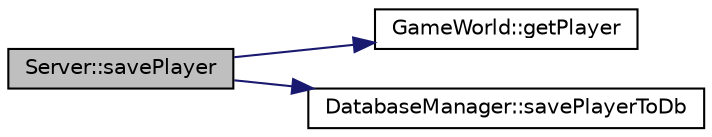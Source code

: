 digraph "Server::savePlayer"
{
 // LATEX_PDF_SIZE
  edge [fontname="Helvetica",fontsize="10",labelfontname="Helvetica",labelfontsize="10"];
  node [fontname="Helvetica",fontsize="10",shape=record];
  rankdir="LR";
  Node1 [label="Server::savePlayer",height=0.2,width=0.4,color="black", fillcolor="grey75", style="filled", fontcolor="black",tooltip="Saves a player's data to the database."];
  Node1 -> Node2 [color="midnightblue",fontsize="10",style="solid",fontname="Helvetica"];
  Node2 [label="GameWorld::getPlayer",height=0.2,width=0.4,color="black", fillcolor="white", style="filled",URL="$classGameWorld.html#a477715a67955886d0076cec9fe72ba4e",tooltip=" "];
  Node1 -> Node3 [color="midnightblue",fontsize="10",style="solid",fontname="Helvetica"];
  Node3 [label="DatabaseManager::savePlayerToDb",height=0.2,width=0.4,color="black", fillcolor="white", style="filled",URL="$classDatabaseManager.html#a2074813855734007c9ac259a848f9314",tooltip="Save player's basic data, items and skills to the database."];
}
